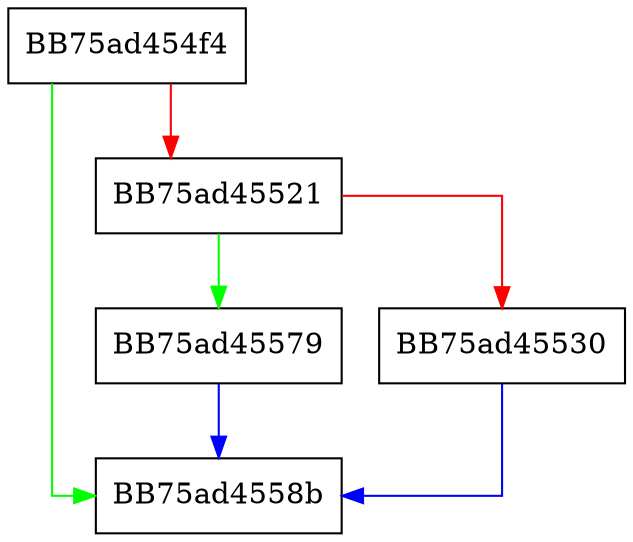 digraph _sincos_special {
  node [shape="box"];
  graph [splines=ortho];
  BB75ad454f4 -> BB75ad4558b [color="green"];
  BB75ad454f4 -> BB75ad45521 [color="red"];
  BB75ad45521 -> BB75ad45579 [color="green"];
  BB75ad45521 -> BB75ad45530 [color="red"];
  BB75ad45530 -> BB75ad4558b [color="blue"];
  BB75ad45579 -> BB75ad4558b [color="blue"];
}